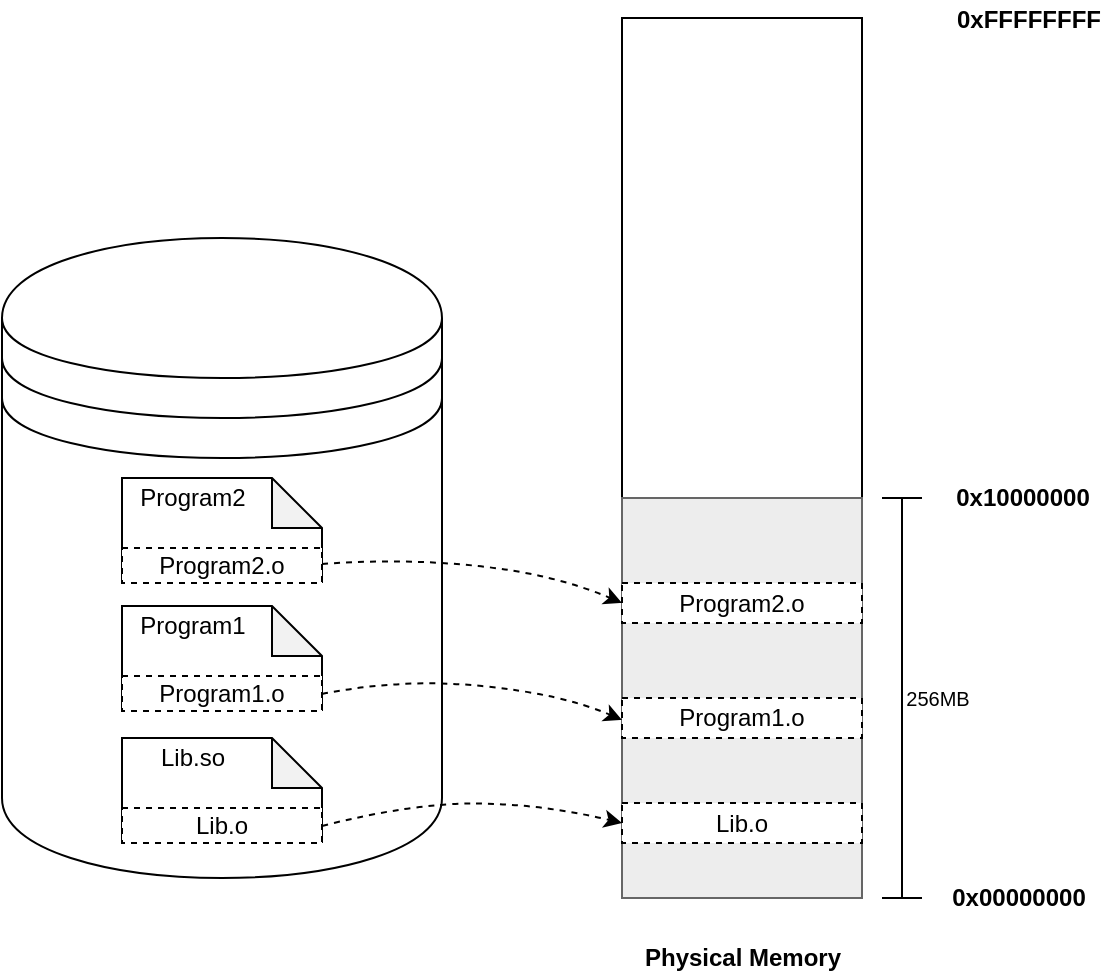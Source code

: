 <mxfile version="14.5.1" type="device"><diagram id="-l8LTzM8-EYCReT8Znl-" name="第 1 页"><mxGraphModel dx="907" dy="733" grid="1" gridSize="10" guides="1" tooltips="1" connect="1" arrows="1" fold="1" page="1" pageScale="1" pageWidth="827" pageHeight="1169" math="0" shadow="0"><root><mxCell id="0"/><mxCell id="1" parent="0"/><mxCell id="dzJN5QDpe8_w99gav0S3-1" value="" style="shape=datastore;whiteSpace=wrap;html=1;" vertex="1" parent="1"><mxGeometry x="70" y="210" width="220" height="320" as="geometry"/></mxCell><mxCell id="dzJN5QDpe8_w99gav0S3-14" value="" style="rounded=0;whiteSpace=wrap;html=1;" vertex="1" parent="1"><mxGeometry x="380" y="100" width="120" height="440" as="geometry"/></mxCell><mxCell id="dzJN5QDpe8_w99gav0S3-15" value="" style="rounded=0;whiteSpace=wrap;html=1;strokeColor=#666666;fontColor=#333333;fillColor=#EDEDED;" vertex="1" parent="1"><mxGeometry x="380" y="340" width="120" height="200" as="geometry"/></mxCell><mxCell id="dzJN5QDpe8_w99gav0S3-16" value="Program2.o" style="rounded=0;whiteSpace=wrap;html=1;dashed=1;" vertex="1" parent="1"><mxGeometry x="380" y="382.5" width="120" height="20" as="geometry"/></mxCell><mxCell id="dzJN5QDpe8_w99gav0S3-17" value="Lib.o" style="rounded=0;whiteSpace=wrap;html=1;dashed=1;" vertex="1" parent="1"><mxGeometry x="380" y="492.5" width="120" height="20" as="geometry"/></mxCell><mxCell id="dzJN5QDpe8_w99gav0S3-18" value="Program1.o" style="rounded=0;whiteSpace=wrap;html=1;dashed=1;" vertex="1" parent="1"><mxGeometry x="380" y="440" width="120" height="20" as="geometry"/></mxCell><mxCell id="dzJN5QDpe8_w99gav0S3-20" value="&lt;font style=&quot;font-size: 10px&quot;&gt;256MB&lt;/font&gt;" style="shape=crossbar;whiteSpace=wrap;html=1;rounded=1;fillColor=#EDEDED;rotation=0;sketch=0;shadow=0;noLabel=0;direction=north;movableLabel=1;" vertex="1" parent="1"><mxGeometry x="510" y="340" width="20" height="200" as="geometry"><mxPoint x="18" as="offset"/></mxGeometry></mxCell><mxCell id="dzJN5QDpe8_w99gav0S3-22" value="&lt;b&gt;Physical Memory&lt;/b&gt;" style="text;html=1;align=center;verticalAlign=middle;resizable=0;points=[];autosize=1;" vertex="1" parent="1"><mxGeometry x="385" y="560" width="110" height="20" as="geometry"/></mxCell><mxCell id="dzJN5QDpe8_w99gav0S3-23" value="&lt;b&gt;0x00000000&lt;/b&gt;" style="text;html=1;align=center;verticalAlign=middle;resizable=0;points=[];autosize=1;" vertex="1" parent="1"><mxGeometry x="538" y="530" width="80" height="20" as="geometry"/></mxCell><mxCell id="dzJN5QDpe8_w99gav0S3-24" value="&lt;b&gt;0x10000000&lt;/b&gt;" style="text;html=1;align=center;verticalAlign=middle;resizable=0;points=[];autosize=1;" vertex="1" parent="1"><mxGeometry x="540" y="330" width="80" height="20" as="geometry"/></mxCell><mxCell id="dzJN5QDpe8_w99gav0S3-25" value="&lt;b&gt;0xFFFFFFFF&lt;/b&gt;" style="text;html=1;align=center;verticalAlign=middle;resizable=0;points=[];autosize=1;" vertex="1" parent="1"><mxGeometry x="538" y="91" width="90" height="20" as="geometry"/></mxCell><mxCell id="dzJN5QDpe8_w99gav0S3-26" value="" style="curved=1;endArrow=classic;html=1;entryX=0;entryY=0.5;entryDx=0;entryDy=0;exitX=1;exitY=0.457;exitDx=0;exitDy=0;exitPerimeter=0;dashed=1;" edge="1" parent="1" source="dzJN5QDpe8_w99gav0S3-4" target="dzJN5QDpe8_w99gav0S3-16"><mxGeometry width="50" height="50" relative="1" as="geometry"><mxPoint x="240" y="390" as="sourcePoint"/><mxPoint x="330" y="340" as="targetPoint"/><Array as="points"><mxPoint x="270" y="370"/><mxPoint x="346" y="378"/></Array></mxGeometry></mxCell><mxCell id="dzJN5QDpe8_w99gav0S3-27" value="" style="curved=1;endArrow=classic;html=1;entryX=0;entryY=0.55;entryDx=0;entryDy=0;exitX=1;exitY=0.514;exitDx=0;exitDy=0;exitPerimeter=0;dashed=1;entryPerimeter=0;" edge="1" parent="1" source="dzJN5QDpe8_w99gav0S3-11" target="dzJN5QDpe8_w99gav0S3-18"><mxGeometry width="50" height="50" relative="1" as="geometry"><mxPoint x="230.0" y="453.93" as="sourcePoint"/><mxPoint x="377.4" y="465" as="targetPoint"/><Array as="points"><mxPoint x="270" y="430"/><mxPoint x="350" y="438"/></Array></mxGeometry></mxCell><mxCell id="dzJN5QDpe8_w99gav0S3-28" value="" style="group" vertex="1" connectable="0" parent="1"><mxGeometry x="130" y="330" width="100" height="52.5" as="geometry"/></mxCell><mxCell id="dzJN5QDpe8_w99gav0S3-2" value="" style="shape=note;whiteSpace=wrap;html=1;backgroundOutline=1;darkOpacity=0.05;size=25;" vertex="1" parent="dzJN5QDpe8_w99gav0S3-28"><mxGeometry width="100" height="52" as="geometry"/></mxCell><mxCell id="dzJN5QDpe8_w99gav0S3-3" value="Program2" style="text;html=1;align=center;verticalAlign=middle;resizable=0;points=[];autosize=1;" vertex="1" parent="dzJN5QDpe8_w99gav0S3-28"><mxGeometry width="70" height="20" as="geometry"/></mxCell><mxCell id="dzJN5QDpe8_w99gav0S3-4" value="Program2.o" style="rounded=0;whiteSpace=wrap;html=1;dashed=1;" vertex="1" parent="dzJN5QDpe8_w99gav0S3-28"><mxGeometry y="35" width="100" height="17.5" as="geometry"/></mxCell><mxCell id="dzJN5QDpe8_w99gav0S3-29" value="" style="group" vertex="1" connectable="0" parent="1"><mxGeometry x="130" y="394" width="100" height="52.5" as="geometry"/></mxCell><mxCell id="dzJN5QDpe8_w99gav0S3-9" value="" style="shape=note;whiteSpace=wrap;html=1;backgroundOutline=1;darkOpacity=0.05;size=25;" vertex="1" parent="dzJN5QDpe8_w99gav0S3-29"><mxGeometry width="100" height="52" as="geometry"/></mxCell><mxCell id="dzJN5QDpe8_w99gav0S3-10" value="Program1" style="text;html=1;align=center;verticalAlign=middle;resizable=0;points=[];autosize=1;" vertex="1" parent="dzJN5QDpe8_w99gav0S3-29"><mxGeometry width="70" height="20" as="geometry"/></mxCell><mxCell id="dzJN5QDpe8_w99gav0S3-11" value="Program1.o" style="rounded=0;whiteSpace=wrap;html=1;dashed=1;" vertex="1" parent="dzJN5QDpe8_w99gav0S3-29"><mxGeometry y="35" width="100" height="17.5" as="geometry"/></mxCell><mxCell id="dzJN5QDpe8_w99gav0S3-30" value="" style="group" vertex="1" connectable="0" parent="1"><mxGeometry x="130" y="460" width="100" height="52.5" as="geometry"/></mxCell><mxCell id="dzJN5QDpe8_w99gav0S3-31" value="" style="shape=note;whiteSpace=wrap;html=1;backgroundOutline=1;darkOpacity=0.05;size=25;" vertex="1" parent="dzJN5QDpe8_w99gav0S3-30"><mxGeometry width="100" height="52" as="geometry"/></mxCell><mxCell id="dzJN5QDpe8_w99gav0S3-32" value="Lib.so" style="text;html=1;align=center;verticalAlign=middle;resizable=0;points=[];autosize=1;" vertex="1" parent="dzJN5QDpe8_w99gav0S3-30"><mxGeometry x="10" width="50" height="20" as="geometry"/></mxCell><mxCell id="dzJN5QDpe8_w99gav0S3-33" value="Lib.o" style="rounded=0;whiteSpace=wrap;html=1;dashed=1;" vertex="1" parent="dzJN5QDpe8_w99gav0S3-30"><mxGeometry y="35" width="100" height="17.5" as="geometry"/></mxCell><mxCell id="dzJN5QDpe8_w99gav0S3-35" value="" style="curved=1;endArrow=classic;html=1;entryX=0;entryY=0.5;entryDx=0;entryDy=0;exitX=1;exitY=0.514;exitDx=0;exitDy=0;exitPerimeter=0;dashed=1;" edge="1" parent="1" source="dzJN5QDpe8_w99gav0S3-33" target="dzJN5QDpe8_w99gav0S3-17"><mxGeometry width="50" height="50" relative="1" as="geometry"><mxPoint x="235" y="500.495" as="sourcePoint"/><mxPoint x="385" y="513.5" as="targetPoint"/><Array as="points"><mxPoint x="275" y="492.5"/><mxPoint x="340" y="493"/></Array></mxGeometry></mxCell></root></mxGraphModel></diagram></mxfile>
